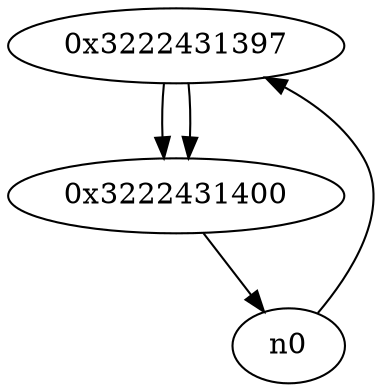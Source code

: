 digraph G{
/* nodes */
  n1 [label="0x3222431397"]
  n2 [label="0x3222431400"]
/* edges */
n1 -> n2;
n0 -> n1;
n2 -> n0;
n1 -> n2;
}
